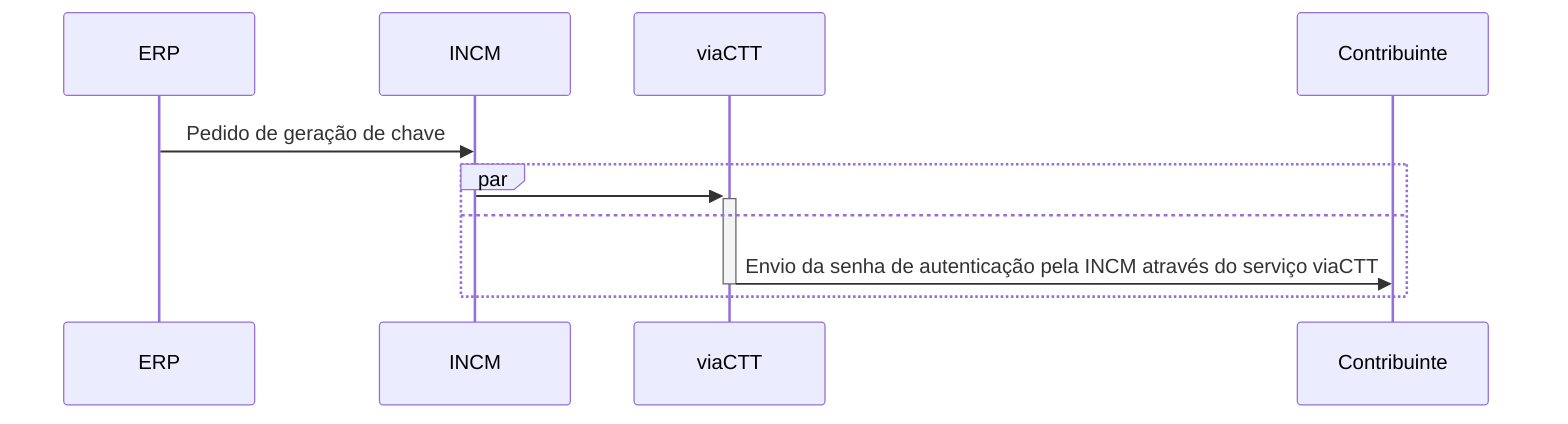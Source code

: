 sequenceDiagram
%% Fase 1 do pedido de chave
    ERP->>INCM: Pedido de geração de chave
    par
        INCM->>+viaCTT: 
    and
        viaCTT->>-Contribuinte: Envio da senha de autenticação  pela INCM através do serviço viaCTT
    end